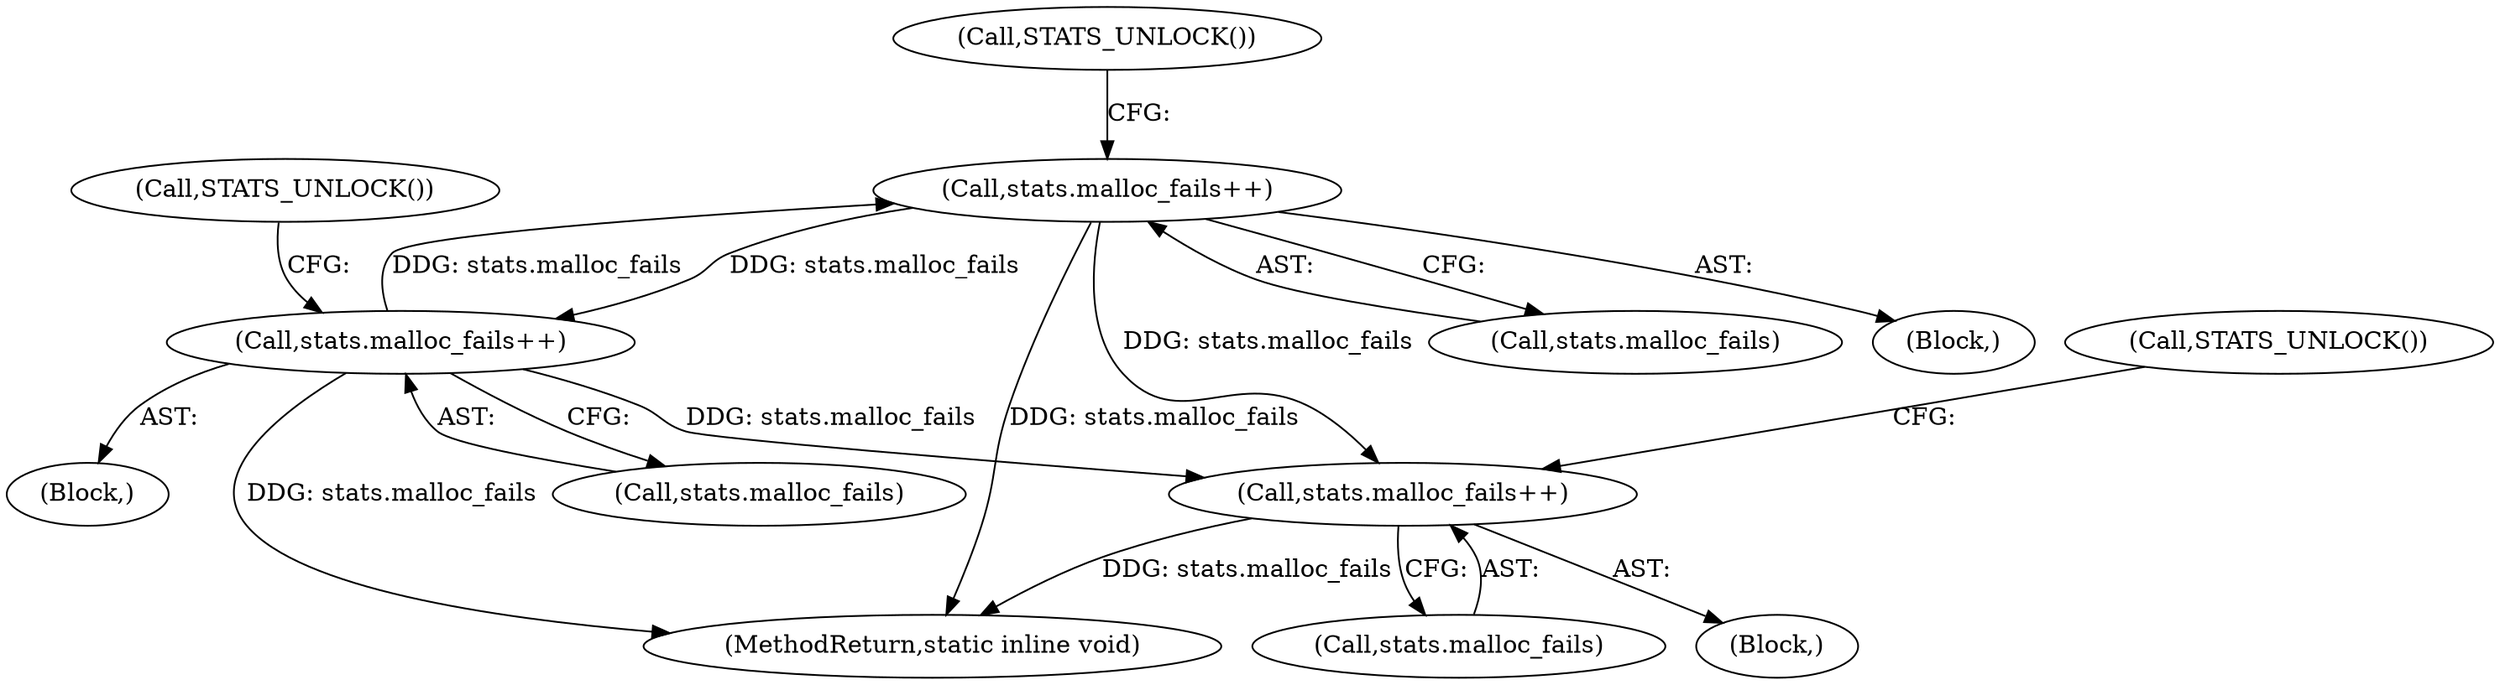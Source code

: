 digraph "0_memcached_a8c4a82787b8b6c256d61bd5c42fb7f92d1bae00@API" {
"1000297" [label="(Call,stats.malloc_fails++)"];
"1000229" [label="(Call,stats.malloc_fails++)"];
"1000297" [label="(Call,stats.malloc_fails++)"];
"1000319" [label="(Call,stats.malloc_fails++)"];
"1000317" [label="(Block,)"];
"1000301" [label="(Call,STATS_UNLOCK())"];
"1000319" [label="(Call,stats.malloc_fails++)"];
"1000320" [label="(Call,stats.malloc_fails)"];
"1000323" [label="(Call,STATS_UNLOCK())"];
"1000297" [label="(Call,stats.malloc_fails++)"];
"1000755" [label="(MethodReturn,static inline void)"];
"1000298" [label="(Call,stats.malloc_fails)"];
"1000227" [label="(Block,)"];
"1000230" [label="(Call,stats.malloc_fails)"];
"1000295" [label="(Block,)"];
"1000233" [label="(Call,STATS_UNLOCK())"];
"1000229" [label="(Call,stats.malloc_fails++)"];
"1000297" -> "1000295"  [label="AST: "];
"1000297" -> "1000298"  [label="CFG: "];
"1000298" -> "1000297"  [label="AST: "];
"1000301" -> "1000297"  [label="CFG: "];
"1000297" -> "1000755"  [label="DDG: stats.malloc_fails"];
"1000297" -> "1000229"  [label="DDG: stats.malloc_fails"];
"1000229" -> "1000297"  [label="DDG: stats.malloc_fails"];
"1000297" -> "1000319"  [label="DDG: stats.malloc_fails"];
"1000229" -> "1000227"  [label="AST: "];
"1000229" -> "1000230"  [label="CFG: "];
"1000230" -> "1000229"  [label="AST: "];
"1000233" -> "1000229"  [label="CFG: "];
"1000229" -> "1000755"  [label="DDG: stats.malloc_fails"];
"1000229" -> "1000319"  [label="DDG: stats.malloc_fails"];
"1000319" -> "1000317"  [label="AST: "];
"1000319" -> "1000320"  [label="CFG: "];
"1000320" -> "1000319"  [label="AST: "];
"1000323" -> "1000319"  [label="CFG: "];
"1000319" -> "1000755"  [label="DDG: stats.malloc_fails"];
}

